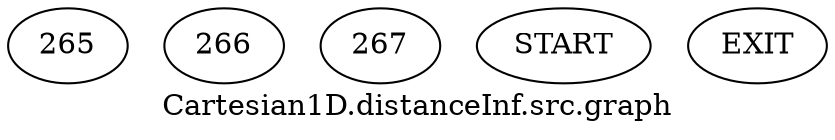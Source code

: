 /* --------------------------------------------------- */
/* Generated by Dr. Garbage Control Flow Graph Factory */
/* http://www.drgarbage.com                            */
/* Version: 4.5.0.201508311741                         */
/* Retrieved on: 2020-01-06 19:07:11.714               */
/* --------------------------------------------------- */
digraph "Cartesian1D.distanceInf.src.graph" {
 graph [label="Cartesian1D.distanceInf.src.graph"];
 2 [label="265" ]
 3 [label="266" ]
 4 [label="267" ]
 5 [label="START" ]
 6 [label="EXIT" ]
 5  2
 2  3
 3  4
 4  6
}
